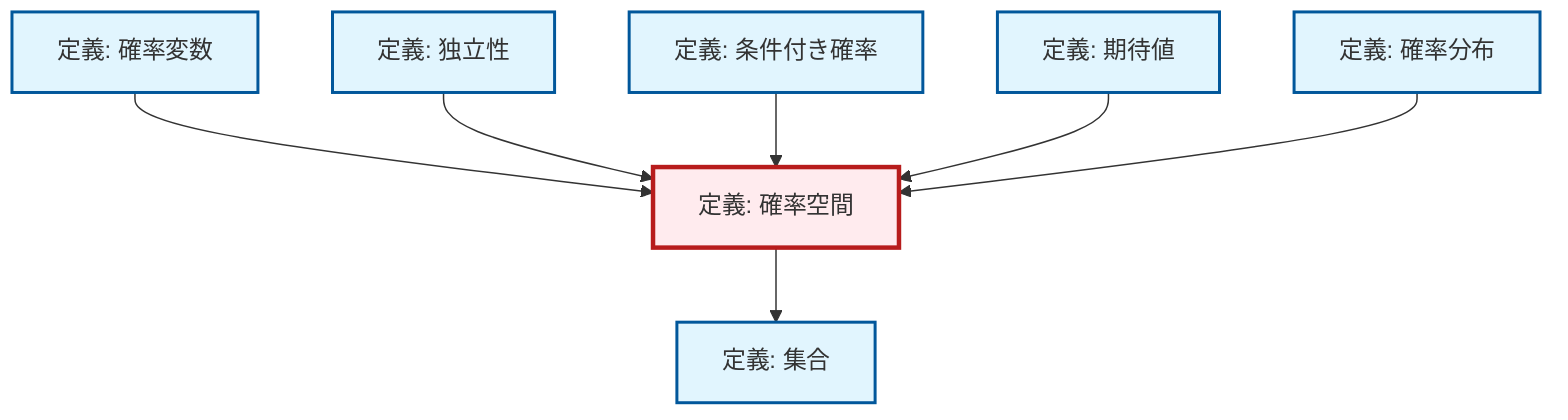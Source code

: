 graph TD
    classDef definition fill:#e1f5fe,stroke:#01579b,stroke-width:2px
    classDef theorem fill:#f3e5f5,stroke:#4a148c,stroke-width:2px
    classDef axiom fill:#fff3e0,stroke:#e65100,stroke-width:2px
    classDef example fill:#e8f5e9,stroke:#1b5e20,stroke-width:2px
    classDef current fill:#ffebee,stroke:#b71c1c,stroke-width:3px
    def-conditional-probability["定義: 条件付き確率"]:::definition
    def-set["定義: 集合"]:::definition
    def-probability-distribution["定義: 確率分布"]:::definition
    def-probability-space["定義: 確率空間"]:::definition
    def-random-variable["定義: 確率変数"]:::definition
    def-expectation["定義: 期待値"]:::definition
    def-independence["定義: 独立性"]:::definition
    def-random-variable --> def-probability-space
    def-independence --> def-probability-space
    def-conditional-probability --> def-probability-space
    def-expectation --> def-probability-space
    def-probability-distribution --> def-probability-space
    def-probability-space --> def-set
    class def-probability-space current
